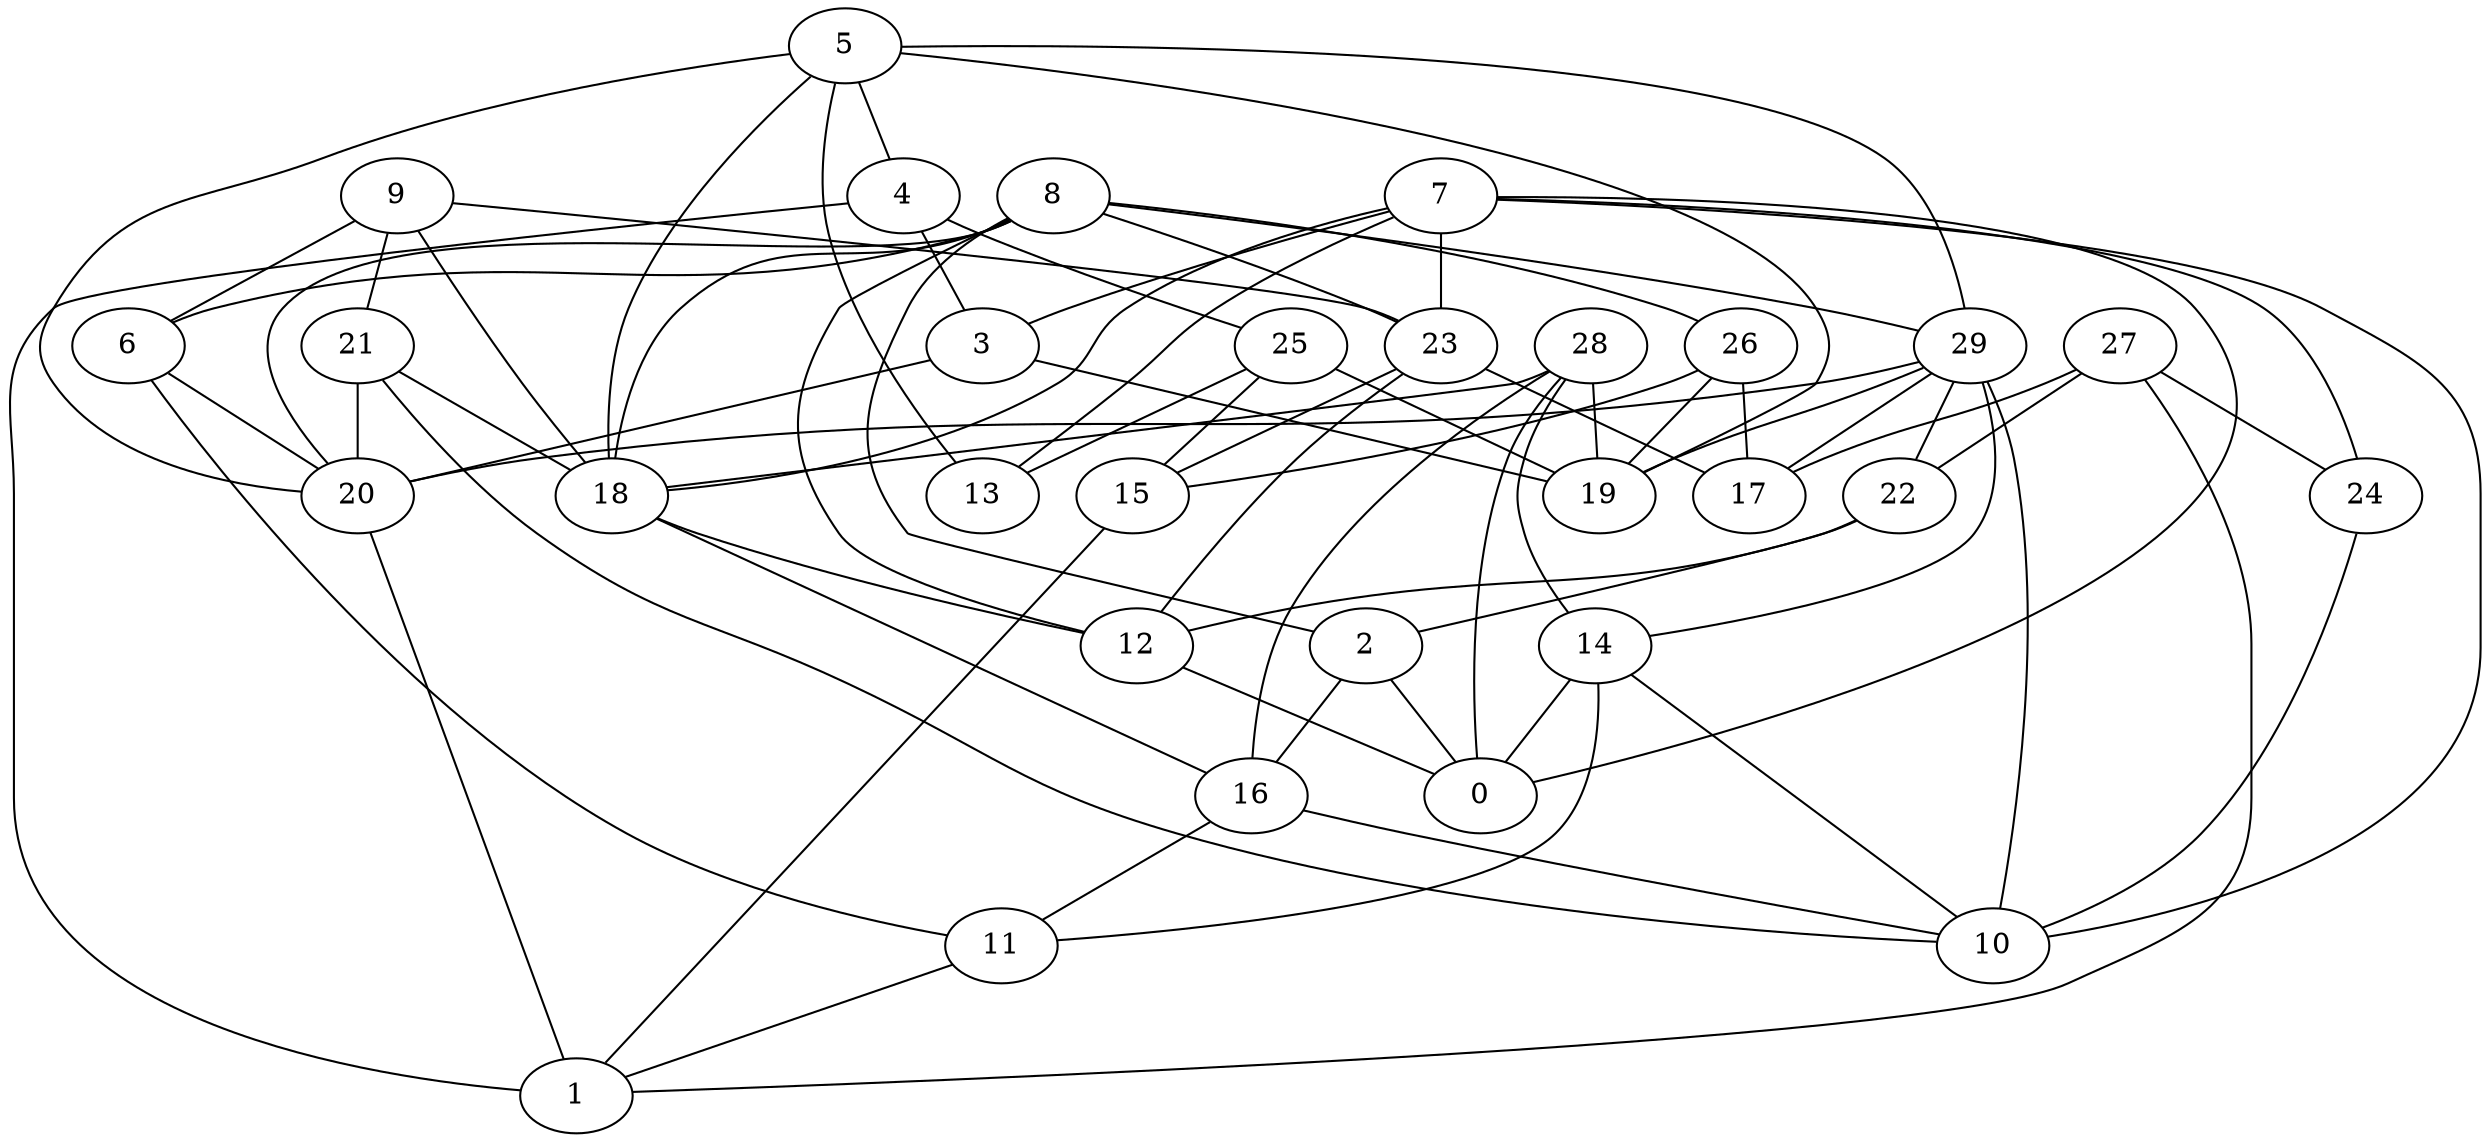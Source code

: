 digraph GG_graph {

subgraph G_graph {
edge [color = black]
"5" -> "4" [dir = none]
"5" -> "13" [dir = none]
"5" -> "20" [dir = none]
"5" -> "19" [dir = none]
"26" -> "19" [dir = none]
"26" -> "17" [dir = none]
"26" -> "15" [dir = none]
"14" -> "0" [dir = none]
"14" -> "10" [dir = none]
"14" -> "11" [dir = none]
"11" -> "1" [dir = none]
"18" -> "12" [dir = none]
"16" -> "11" [dir = none]
"16" -> "10" [dir = none]
"29" -> "22" [dir = none]
"29" -> "10" [dir = none]
"29" -> "19" [dir = none]
"29" -> "20" [dir = none]
"3" -> "19" [dir = none]
"3" -> "20" [dir = none]
"6" -> "11" [dir = none]
"6" -> "20" [dir = none]
"22" -> "12" [dir = none]
"9" -> "18" [dir = none]
"9" -> "6" [dir = none]
"9" -> "21" [dir = none]
"28" -> "0" [dir = none]
"28" -> "19" [dir = none]
"28" -> "16" [dir = none]
"28" -> "18" [dir = none]
"28" -> "14" [dir = none]
"27" -> "17" [dir = none]
"27" -> "1" [dir = none]
"27" -> "22" [dir = none]
"7" -> "10" [dir = none]
"7" -> "3" [dir = none]
"7" -> "18" [dir = none]
"7" -> "23" [dir = none]
"7" -> "24" [dir = none]
"7" -> "13" [dir = none]
"21" -> "20" [dir = none]
"21" -> "10" [dir = none]
"23" -> "12" [dir = none]
"23" -> "15" [dir = none]
"23" -> "17" [dir = none]
"12" -> "0" [dir = none]
"4" -> "3" [dir = none]
"4" -> "1" [dir = none]
"8" -> "2" [dir = none]
"8" -> "23" [dir = none]
"8" -> "6" [dir = none]
"8" -> "20" [dir = none]
"8" -> "29" [dir = none]
"8" -> "12" [dir = none]
"24" -> "10" [dir = none]
"2" -> "16" [dir = none]
"25" -> "13" [dir = none]
"25" -> "19" [dir = none]
"18" -> "16" [dir = none]
"20" -> "1" [dir = none]
"5" -> "29" [dir = none]
"8" -> "18" [dir = none]
"5" -> "18" [dir = none]
"29" -> "14" [dir = none]
"7" -> "0" [dir = none]
"22" -> "2" [dir = none]
"21" -> "18" [dir = none]
"27" -> "24" [dir = none]
"25" -> "15" [dir = none]
"9" -> "23" [dir = none]
"4" -> "25" [dir = none]
"15" -> "1" [dir = none]
"2" -> "0" [dir = none]
"29" -> "17" [dir = none]
"8" -> "26" [dir = none]
}

}
